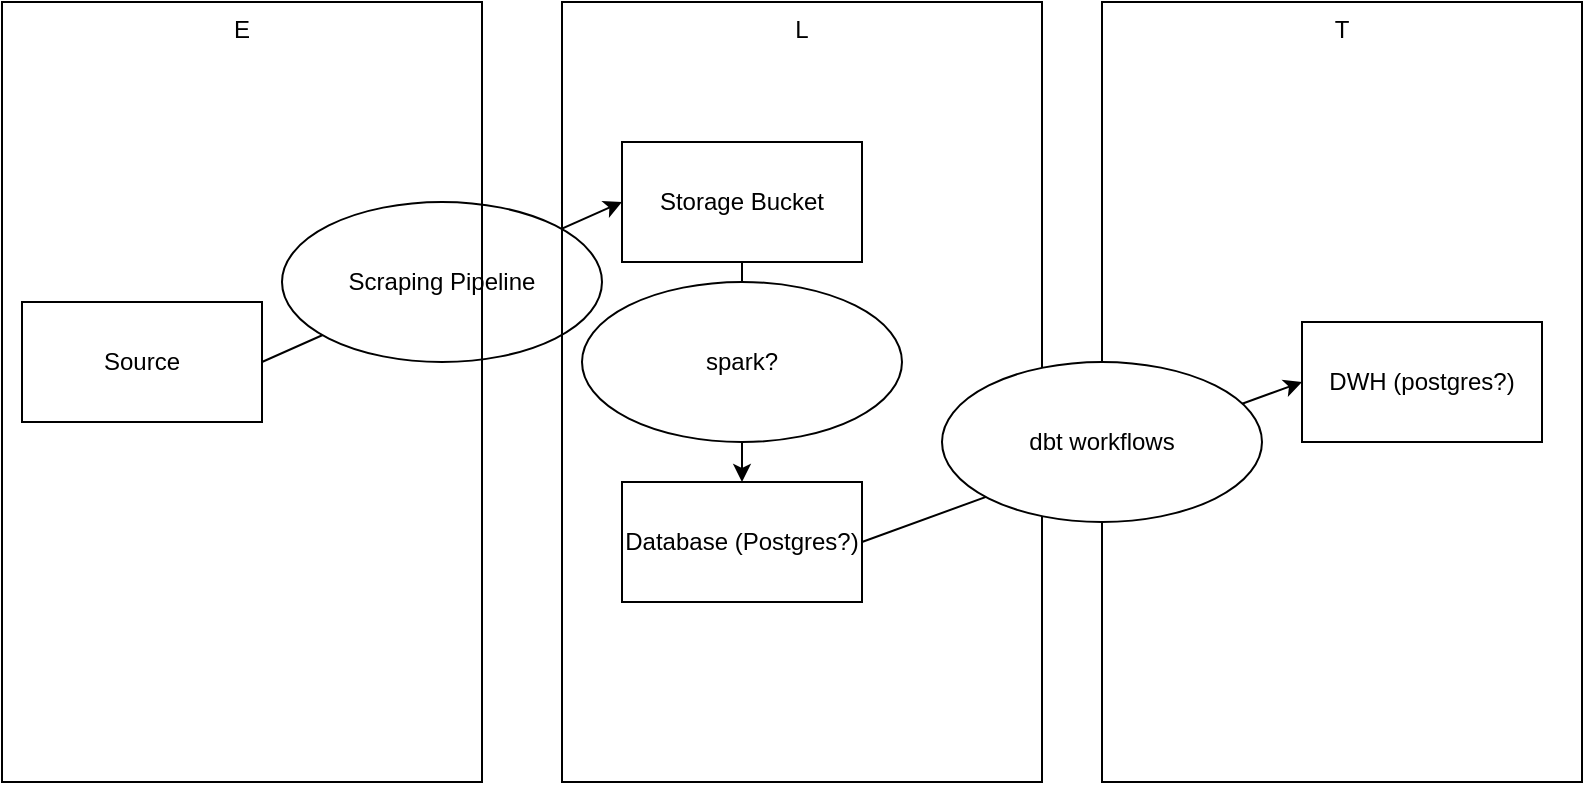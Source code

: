 <mxfile>
    <diagram id="toaPxMokX-yaeHLMUEsZ" name="Page-1">
        <mxGraphModel dx="1106" dy="372" grid="1" gridSize="10" guides="1" tooltips="1" connect="1" arrows="1" fold="1" page="1" pageScale="1" pageWidth="850" pageHeight="1100" math="0" shadow="0">
            <root>
                <mxCell id="0"/>
                <mxCell id="1" parent="0"/>
                <mxCell id="4" style="edgeStyle=none;html=1;exitX=1;exitY=0.5;exitDx=0;exitDy=0;entryX=0;entryY=0.5;entryDx=0;entryDy=0;" edge="1" parent="1" source="2" target="3">
                    <mxGeometry relative="1" as="geometry"/>
                </mxCell>
                <mxCell id="2" value="Source" style="whiteSpace=wrap;html=1;" vertex="1" parent="1">
                    <mxGeometry x="50" y="150" width="120" height="60" as="geometry"/>
                </mxCell>
                <mxCell id="7" value="" style="edgeStyle=none;html=1;" edge="1" parent="1" source="3" target="6">
                    <mxGeometry relative="1" as="geometry"/>
                </mxCell>
                <mxCell id="3" value="Storage Bucket" style="whiteSpace=wrap;html=1;" vertex="1" parent="1">
                    <mxGeometry x="350" y="70" width="120" height="60" as="geometry"/>
                </mxCell>
                <mxCell id="5" value="Scraping Pipeline" style="ellipse;whiteSpace=wrap;html=1;" vertex="1" parent="1">
                    <mxGeometry x="180" y="100" width="160" height="80" as="geometry"/>
                </mxCell>
                <mxCell id="9" style="edgeStyle=none;html=1;exitX=1;exitY=0.5;exitDx=0;exitDy=0;entryX=0;entryY=0.5;entryDx=0;entryDy=0;" edge="1" parent="1" source="6" target="8">
                    <mxGeometry relative="1" as="geometry"/>
                </mxCell>
                <mxCell id="6" value="Database (Postgres?)" style="whiteSpace=wrap;html=1;" vertex="1" parent="1">
                    <mxGeometry x="350" y="240" width="120" height="60" as="geometry"/>
                </mxCell>
                <mxCell id="8" value="DWH (postgres?)" style="whiteSpace=wrap;html=1;" vertex="1" parent="1">
                    <mxGeometry x="690" y="160" width="120" height="60" as="geometry"/>
                </mxCell>
                <mxCell id="12" value="T" style="whiteSpace=wrap;html=1;fillColor=none;verticalAlign=top;" vertex="1" parent="1">
                    <mxGeometry x="590" width="240" height="390" as="geometry"/>
                </mxCell>
                <mxCell id="13" value="L" style="whiteSpace=wrap;html=1;fillColor=none;verticalAlign=top;" vertex="1" parent="1">
                    <mxGeometry x="320" width="240" height="390" as="geometry"/>
                </mxCell>
                <mxCell id="14" value="E" style="whiteSpace=wrap;html=1;fillColor=none;verticalAlign=top;" vertex="1" parent="1">
                    <mxGeometry x="40" width="240" height="390" as="geometry"/>
                </mxCell>
                <mxCell id="15" value="dbt workflows" style="ellipse;whiteSpace=wrap;html=1;" vertex="1" parent="1">
                    <mxGeometry x="510" y="180" width="160" height="80" as="geometry"/>
                </mxCell>
                <mxCell id="16" value="spark?" style="ellipse;whiteSpace=wrap;html=1;" vertex="1" parent="1">
                    <mxGeometry x="330" y="140" width="160" height="80" as="geometry"/>
                </mxCell>
            </root>
        </mxGraphModel>
    </diagram>
</mxfile>
